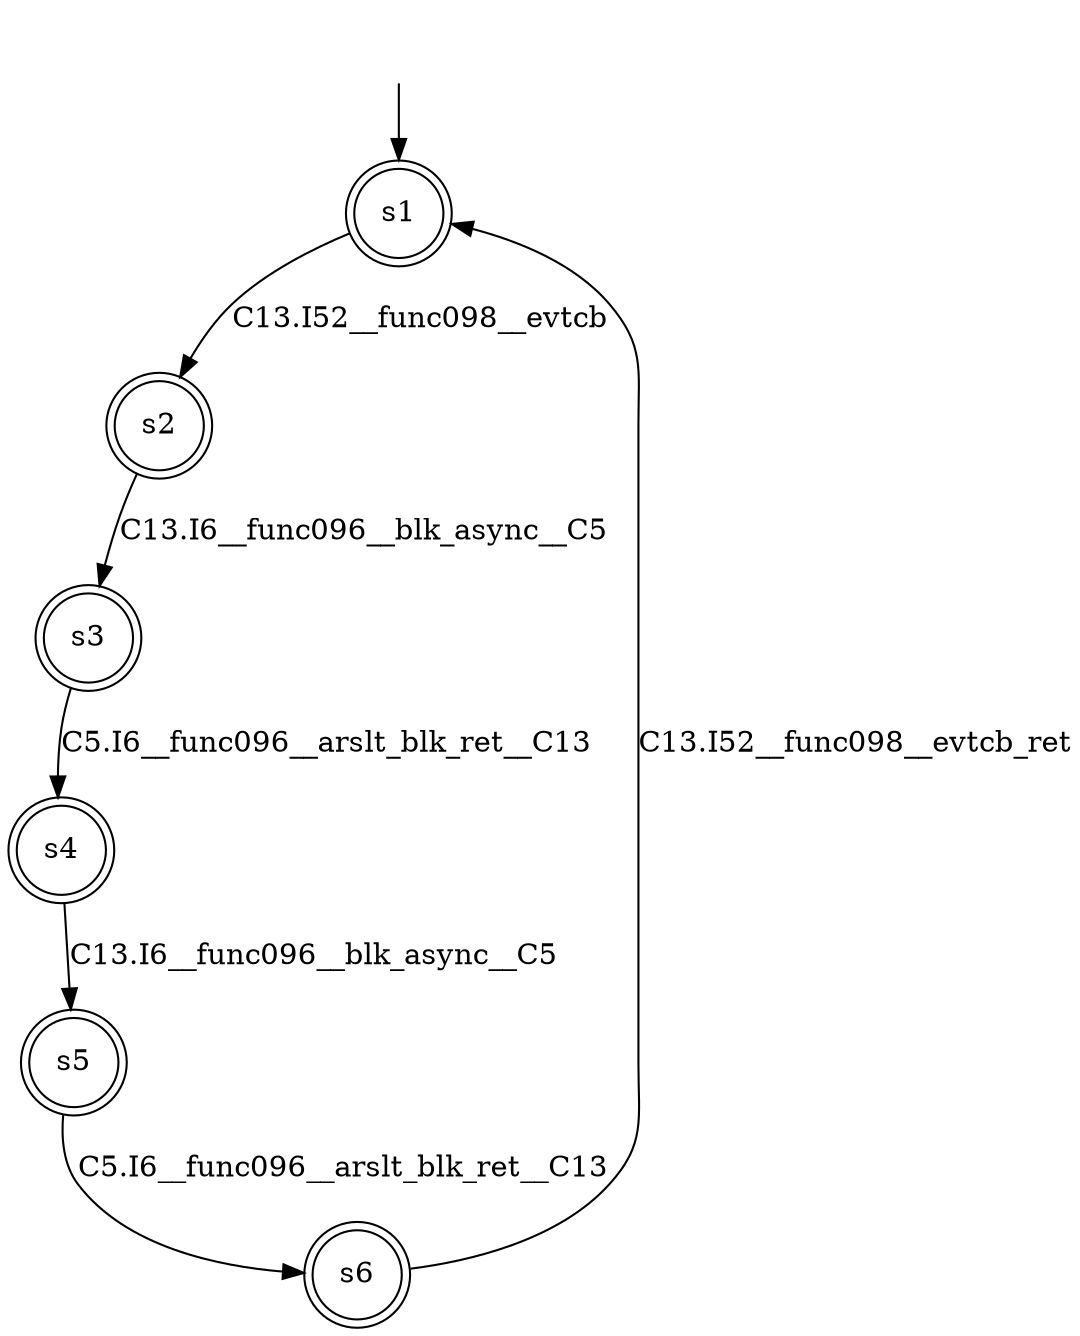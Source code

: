digraph automaton {
	1 [label=<s1> shape="doublecircle"];
	2 [label=<s2> shape="doublecircle"];
	3 [label=<s3> shape="doublecircle"];
	4 [label=<s4> shape="doublecircle"];
	5 [label=<s5> shape="doublecircle"];
	6 [label=<s6> shape="doublecircle"];
	__init1 [label=<> shape="none"];
	__init1 -> 1;
	1 -> 2 [label=<C13.I52__func098__evtcb> id="1-0-2"];
	2 -> 3 [label=<C13.I6__func096__blk_async__C5> id="2-0-3"];
	3 -> 4 [label=<C5.I6__func096__arslt_blk_ret__C13> id="3-0-4"];
	4 -> 5 [label=<C13.I6__func096__blk_async__C5> id="4-0-5"];
	5 -> 6 [label=<C5.I6__func096__arslt_blk_ret__C13> id="5-0-6"];
	6 -> 1 [label=<C13.I52__func098__evtcb_ret> id="6-0-1"];
}
